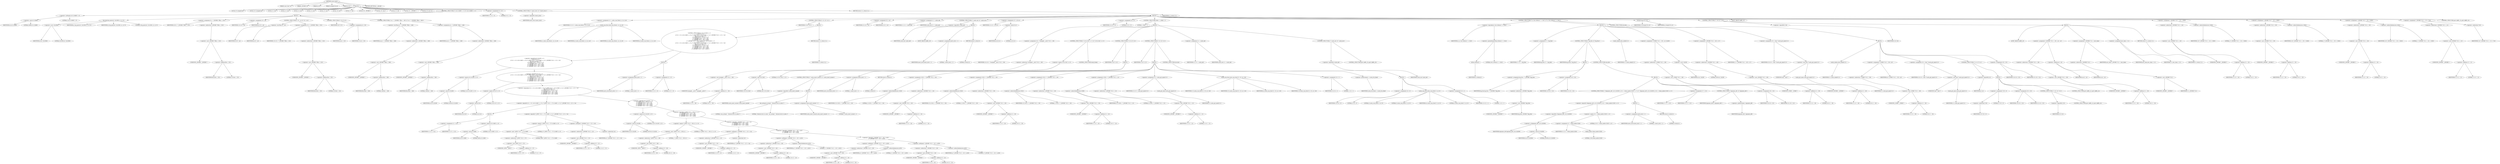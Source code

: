 digraph cache_insert {  
"1000115" [label = "(METHOD,cache_insert)" ]
"1000116" [label = "(PARAM,const char *a1)" ]
"1000117" [label = "(PARAM,_DWORD *a2)" ]
"1000118" [label = "(PARAM,int a3)" ]
"1000119" [label = "(PARAM,unsigned int a4)" ]
"1000120" [label = "(PARAM,int a5)" ]
"1000121" [label = "(BLOCK,,)" ]
"1000122" [label = "(LOCAL,v9: unsigned int)" ]
"1000123" [label = "(LOCAL,v10: unsigned int)" ]
"1000124" [label = "(LOCAL,v11: int)" ]
"1000125" [label = "(LOCAL,v12: int)" ]
"1000126" [label = "(LOCAL,v13: int)" ]
"1000127" [label = "(LOCAL,v14: int)" ]
"1000128" [label = "(LOCAL,v15: int)" ]
"1000129" [label = "(LOCAL,v16: int)" ]
"1000130" [label = "(LOCAL,v17: int)" ]
"1000131" [label = "(LOCAL,v18: _DWORD *)" ]
"1000132" [label = "(LOCAL,v19: char *)" ]
"1000133" [label = "(LOCAL,v21: int)" ]
"1000134" [label = "(LOCAL,v22: _DWORD *)" ]
"1000135" [label = "(LOCAL,v23: int [ 4 ])" ]
"1000136" [label = "(CONTROL_STRUCTURE,if ( (a5 & 0x980) != 0 ),if ( (a5 & 0x980) != 0 ))" ]
"1000137" [label = "(<operator>.notEquals,(a5 & 0x980) != 0)" ]
"1000138" [label = "(<operator>.and,a5 & 0x980)" ]
"1000139" [label = "(IDENTIFIER,a5,a5 & 0x980)" ]
"1000140" [label = "(LITERAL,0x980,a5 & 0x980)" ]
"1000141" [label = "(LITERAL,0,(a5 & 0x980) != 0)" ]
"1000142" [label = "(BLOCK,,)" ]
"1000143" [label = "(log_query,log_query(a5 | 0x10000, a1, a2, 0))" ]
"1000144" [label = "(<operator>.or,a5 | 0x10000)" ]
"1000145" [label = "(IDENTIFIER,a5,a5 | 0x10000)" ]
"1000146" [label = "(LITERAL,0x10000,a5 | 0x10000)" ]
"1000147" [label = "(IDENTIFIER,a1,log_query(a5 | 0x10000, a1, a2, 0))" ]
"1000148" [label = "(IDENTIFIER,a2,log_query(a5 | 0x10000, a1, a2, 0))" ]
"1000149" [label = "(LITERAL,0,log_query(a5 | 0x10000, a1, a2, 0))" ]
"1000150" [label = "(<operator>.assignment,v9 = *(_DWORD *)(fbss + 252))" ]
"1000151" [label = "(IDENTIFIER,v9,v9 = *(_DWORD *)(fbss + 252))" ]
"1000152" [label = "(<operator>.indirection,*(_DWORD *)(fbss + 252))" ]
"1000153" [label = "(<operator>.cast,(_DWORD *)(fbss + 252))" ]
"1000154" [label = "(UNKNOWN,_DWORD *,_DWORD *)" ]
"1000155" [label = "(<operator>.addition,fbss + 252)" ]
"1000156" [label = "(IDENTIFIER,fbss,fbss + 252)" ]
"1000157" [label = "(LITERAL,252,fbss + 252)" ]
"1000158" [label = "(<operator>.assignment,v10 = a4)" ]
"1000159" [label = "(IDENTIFIER,v10,v10 = a4)" ]
"1000160" [label = "(IDENTIFIER,a4,v10 = a4)" ]
"1000161" [label = "(CONTROL_STRUCTURE,if ( v9 < a4 ),if ( v9 < a4 ))" ]
"1000162" [label = "(<operator>.lessThan,v9 < a4)" ]
"1000163" [label = "(IDENTIFIER,v9,v9 < a4)" ]
"1000164" [label = "(IDENTIFIER,a4,v9 < a4)" ]
"1000165" [label = "(<operator>.assignment,v10 = *(_DWORD *)(fbss + 252))" ]
"1000166" [label = "(IDENTIFIER,v10,v10 = *(_DWORD *)(fbss + 252))" ]
"1000167" [label = "(<operator>.indirection,*(_DWORD *)(fbss + 252))" ]
"1000168" [label = "(<operator>.cast,(_DWORD *)(fbss + 252))" ]
"1000169" [label = "(UNKNOWN,_DWORD *,_DWORD *)" ]
"1000170" [label = "(<operator>.addition,fbss + 252)" ]
"1000171" [label = "(IDENTIFIER,fbss,fbss + 252)" ]
"1000172" [label = "(LITERAL,252,fbss + 252)" ]
"1000173" [label = "(CONTROL_STRUCTURE,if ( v9 ),if ( v9 ))" ]
"1000174" [label = "(IDENTIFIER,v9,if ( v9 ))" ]
"1000175" [label = "(<operator>.assignment,a4 = v10)" ]
"1000176" [label = "(IDENTIFIER,a4,a4 = v10)" ]
"1000177" [label = "(IDENTIFIER,v10,a4 = v10)" ]
"1000178" [label = "(CONTROL_STRUCTURE,if ( a4 < *(_DWORD *)(fbss + 248) ),if ( a4 < *(_DWORD *)(fbss + 248) ))" ]
"1000179" [label = "(<operator>.lessThan,a4 < *(_DWORD *)(fbss + 248))" ]
"1000180" [label = "(IDENTIFIER,a4,a4 < *(_DWORD *)(fbss + 248))" ]
"1000181" [label = "(<operator>.indirection,*(_DWORD *)(fbss + 248))" ]
"1000182" [label = "(<operator>.cast,(_DWORD *)(fbss + 248))" ]
"1000183" [label = "(UNKNOWN,_DWORD *,_DWORD *)" ]
"1000184" [label = "(<operator>.addition,fbss + 248)" ]
"1000185" [label = "(IDENTIFIER,fbss,fbss + 248)" ]
"1000186" [label = "(LITERAL,248,fbss + 248)" ]
"1000187" [label = "(<operator>.assignment,a4 = *(_DWORD *)(fbss + 248))" ]
"1000188" [label = "(IDENTIFIER,a4,a4 = *(_DWORD *)(fbss + 248))" ]
"1000189" [label = "(<operator>.indirection,*(_DWORD *)(fbss + 248))" ]
"1000190" [label = "(<operator>.cast,(_DWORD *)(fbss + 248))" ]
"1000191" [label = "(UNKNOWN,_DWORD *,_DWORD *)" ]
"1000192" [label = "(<operator>.addition,fbss + 248)" ]
"1000193" [label = "(IDENTIFIER,fbss,fbss + 248)" ]
"1000194" [label = "(LITERAL,248,fbss + 248)" ]
"1000195" [label = "(<operator>.assignment,v11 = 0)" ]
"1000196" [label = "(IDENTIFIER,v11,v11 = 0)" ]
"1000197" [label = "(LITERAL,0,v11 = 0)" ]
"1000198" [label = "(CONTROL_STRUCTURE,if ( !insert_error ),if ( !insert_error ))" ]
"1000199" [label = "(<operator>.logicalNot,!insert_error)" ]
"1000200" [label = "(IDENTIFIER,insert_error,!insert_error)" ]
"1000201" [label = "(BLOCK,,)" ]
"1000202" [label = "(<operator>.assignment,v12 = cache_scan_free(a1, a2, a3, a5))" ]
"1000203" [label = "(IDENTIFIER,v12,v12 = cache_scan_free(a1, a2, a3, a5))" ]
"1000204" [label = "(cache_scan_free,cache_scan_free(a1, a2, a3, a5))" ]
"1000205" [label = "(IDENTIFIER,a1,cache_scan_free(a1, a2, a3, a5))" ]
"1000206" [label = "(IDENTIFIER,a2,cache_scan_free(a1, a2, a3, a5))" ]
"1000207" [label = "(IDENTIFIER,a3,cache_scan_free(a1, a2, a3, a5))" ]
"1000208" [label = "(IDENTIFIER,a5,cache_scan_free(a1, a2, a3, a5))" ]
"1000209" [label = "(CONTROL_STRUCTURE,if ( v12 ),if ( v12 ))" ]
"1000210" [label = "(IDENTIFIER,v12,if ( v12 ))" ]
"1000211" [label = "(BLOCK,,)" ]
"1000212" [label = "(CONTROL_STRUCTURE,if ( (a5 & 0x180) == 0\n        || (a5 & 8) == 0\n        || ((v11 = v12, (a5 & 0x80) == 0) || (*(_BYTE *)(v12 + 37) & 0x80) == 0 || *(_DWORD *)(v12 + 12) != *a2)\n        && ((a5 & 0x100) == 0\n         || (*(_BYTE *)(v12 + 36) & 1) == 0\n         || *(_DWORD *)(v12 + 12) != *a2\n         || *(_DWORD *)(v12 + 16) != a2[1]\n         || *(_DWORD *)(v12 + 20) != a2[2]\n         || *(_DWORD *)(v12 + 24) != a2[3]) ),if ( (a5 & 0x180) == 0\n        || (a5 & 8) == 0\n        || ((v11 = v12, (a5 & 0x80) == 0) || (*(_BYTE *)(v12 + 37) & 0x80) == 0 || *(_DWORD *)(v12 + 12) != *a2)\n        && ((a5 & 0x100) == 0\n         || (*(_BYTE *)(v12 + 36) & 1) == 0\n         || *(_DWORD *)(v12 + 12) != *a2\n         || *(_DWORD *)(v12 + 16) != a2[1]\n         || *(_DWORD *)(v12 + 20) != a2[2]\n         || *(_DWORD *)(v12 + 24) != a2[3]) ))" ]
"1000213" [label = "(<operator>.logicalOr,(a5 & 0x180) == 0\n        || (a5 & 8) == 0\n        || ((v11 = v12, (a5 & 0x80) == 0) || (*(_BYTE *)(v12 + 37) & 0x80) == 0 || *(_DWORD *)(v12 + 12) != *a2)\n        && ((a5 & 0x100) == 0\n         || (*(_BYTE *)(v12 + 36) & 1) == 0\n         || *(_DWORD *)(v12 + 12) != *a2\n         || *(_DWORD *)(v12 + 16) != a2[1]\n         || *(_DWORD *)(v12 + 20) != a2[2]\n         || *(_DWORD *)(v12 + 24) != a2[3]))" ]
"1000214" [label = "(<operator>.equals,(a5 & 0x180) == 0)" ]
"1000215" [label = "(<operator>.and,a5 & 0x180)" ]
"1000216" [label = "(IDENTIFIER,a5,a5 & 0x180)" ]
"1000217" [label = "(LITERAL,0x180,a5 & 0x180)" ]
"1000218" [label = "(LITERAL,0,(a5 & 0x180) == 0)" ]
"1000219" [label = "(<operator>.logicalOr,(a5 & 8) == 0\n        || ((v11 = v12, (a5 & 0x80) == 0) || (*(_BYTE *)(v12 + 37) & 0x80) == 0 || *(_DWORD *)(v12 + 12) != *a2)\n        && ((a5 & 0x100) == 0\n         || (*(_BYTE *)(v12 + 36) & 1) == 0\n         || *(_DWORD *)(v12 + 12) != *a2\n         || *(_DWORD *)(v12 + 16) != a2[1]\n         || *(_DWORD *)(v12 + 20) != a2[2]\n         || *(_DWORD *)(v12 + 24) != a2[3]))" ]
"1000220" [label = "(<operator>.equals,(a5 & 8) == 0)" ]
"1000221" [label = "(<operator>.and,a5 & 8)" ]
"1000222" [label = "(IDENTIFIER,a5,a5 & 8)" ]
"1000223" [label = "(LITERAL,8,a5 & 8)" ]
"1000224" [label = "(LITERAL,0,(a5 & 8) == 0)" ]
"1000225" [label = "(<operator>.logicalAnd,((v11 = v12, (a5 & 0x80) == 0) || (*(_BYTE *)(v12 + 37) & 0x80) == 0 || *(_DWORD *)(v12 + 12) != *a2)\n        && ((a5 & 0x100) == 0\n         || (*(_BYTE *)(v12 + 36) & 1) == 0\n         || *(_DWORD *)(v12 + 12) != *a2\n         || *(_DWORD *)(v12 + 16) != a2[1]\n         || *(_DWORD *)(v12 + 20) != a2[2]\n         || *(_DWORD *)(v12 + 24) != a2[3]))" ]
"1000226" [label = "(<operator>.logicalOr,(v11 = v12, (a5 & 0x80) == 0) || (*(_BYTE *)(v12 + 37) & 0x80) == 0 || *(_DWORD *)(v12 + 12) != *a2)" ]
"1000227" [label = "(BLOCK,,)" ]
"1000228" [label = "(<operator>.assignment,v11 = v12)" ]
"1000229" [label = "(IDENTIFIER,v11,v11 = v12)" ]
"1000230" [label = "(IDENTIFIER,v12,v11 = v12)" ]
"1000231" [label = "(<operator>.equals,(a5 & 0x80) == 0)" ]
"1000232" [label = "(<operator>.and,a5 & 0x80)" ]
"1000233" [label = "(IDENTIFIER,a5,a5 & 0x80)" ]
"1000234" [label = "(LITERAL,0x80,a5 & 0x80)" ]
"1000235" [label = "(LITERAL,0,(a5 & 0x80) == 0)" ]
"1000236" [label = "(<operator>.logicalOr,(*(_BYTE *)(v12 + 37) & 0x80) == 0 || *(_DWORD *)(v12 + 12) != *a2)" ]
"1000237" [label = "(<operator>.equals,(*(_BYTE *)(v12 + 37) & 0x80) == 0)" ]
"1000238" [label = "(<operator>.and,*(_BYTE *)(v12 + 37) & 0x80)" ]
"1000239" [label = "(<operator>.indirection,*(_BYTE *)(v12 + 37))" ]
"1000240" [label = "(<operator>.cast,(_BYTE *)(v12 + 37))" ]
"1000241" [label = "(UNKNOWN,_BYTE *,_BYTE *)" ]
"1000242" [label = "(<operator>.addition,v12 + 37)" ]
"1000243" [label = "(IDENTIFIER,v12,v12 + 37)" ]
"1000244" [label = "(LITERAL,37,v12 + 37)" ]
"1000245" [label = "(LITERAL,0x80,*(_BYTE *)(v12 + 37) & 0x80)" ]
"1000246" [label = "(LITERAL,0,(*(_BYTE *)(v12 + 37) & 0x80) == 0)" ]
"1000247" [label = "(<operator>.notEquals,*(_DWORD *)(v12 + 12) != *a2)" ]
"1000248" [label = "(<operator>.indirection,*(_DWORD *)(v12 + 12))" ]
"1000249" [label = "(<operator>.cast,(_DWORD *)(v12 + 12))" ]
"1000250" [label = "(UNKNOWN,_DWORD *,_DWORD *)" ]
"1000251" [label = "(<operator>.addition,v12 + 12)" ]
"1000252" [label = "(IDENTIFIER,v12,v12 + 12)" ]
"1000253" [label = "(LITERAL,12,v12 + 12)" ]
"1000254" [label = "(<operator>.indirection,*a2)" ]
"1000255" [label = "(IDENTIFIER,a2,*(_DWORD *)(v12 + 12) != *a2)" ]
"1000256" [label = "(<operator>.logicalOr,(a5 & 0x100) == 0\n         || (*(_BYTE *)(v12 + 36) & 1) == 0\n         || *(_DWORD *)(v12 + 12) != *a2\n         || *(_DWORD *)(v12 + 16) != a2[1]\n         || *(_DWORD *)(v12 + 20) != a2[2]\n         || *(_DWORD *)(v12 + 24) != a2[3])" ]
"1000257" [label = "(<operator>.equals,(a5 & 0x100) == 0)" ]
"1000258" [label = "(<operator>.and,a5 & 0x100)" ]
"1000259" [label = "(IDENTIFIER,a5,a5 & 0x100)" ]
"1000260" [label = "(LITERAL,0x100,a5 & 0x100)" ]
"1000261" [label = "(LITERAL,0,(a5 & 0x100) == 0)" ]
"1000262" [label = "(<operator>.logicalOr,(*(_BYTE *)(v12 + 36) & 1) == 0\n         || *(_DWORD *)(v12 + 12) != *a2\n         || *(_DWORD *)(v12 + 16) != a2[1]\n         || *(_DWORD *)(v12 + 20) != a2[2]\n         || *(_DWORD *)(v12 + 24) != a2[3])" ]
"1000263" [label = "(<operator>.equals,(*(_BYTE *)(v12 + 36) & 1) == 0)" ]
"1000264" [label = "(<operator>.and,*(_BYTE *)(v12 + 36) & 1)" ]
"1000265" [label = "(<operator>.indirection,*(_BYTE *)(v12 + 36))" ]
"1000266" [label = "(<operator>.cast,(_BYTE *)(v12 + 36))" ]
"1000267" [label = "(UNKNOWN,_BYTE *,_BYTE *)" ]
"1000268" [label = "(<operator>.addition,v12 + 36)" ]
"1000269" [label = "(IDENTIFIER,v12,v12 + 36)" ]
"1000270" [label = "(LITERAL,36,v12 + 36)" ]
"1000271" [label = "(LITERAL,1,*(_BYTE *)(v12 + 36) & 1)" ]
"1000272" [label = "(LITERAL,0,(*(_BYTE *)(v12 + 36) & 1) == 0)" ]
"1000273" [label = "(<operator>.logicalOr,*(_DWORD *)(v12 + 12) != *a2\n         || *(_DWORD *)(v12 + 16) != a2[1]\n         || *(_DWORD *)(v12 + 20) != a2[2]\n         || *(_DWORD *)(v12 + 24) != a2[3])" ]
"1000274" [label = "(<operator>.notEquals,*(_DWORD *)(v12 + 12) != *a2)" ]
"1000275" [label = "(<operator>.indirection,*(_DWORD *)(v12 + 12))" ]
"1000276" [label = "(<operator>.cast,(_DWORD *)(v12 + 12))" ]
"1000277" [label = "(UNKNOWN,_DWORD *,_DWORD *)" ]
"1000278" [label = "(<operator>.addition,v12 + 12)" ]
"1000279" [label = "(IDENTIFIER,v12,v12 + 12)" ]
"1000280" [label = "(LITERAL,12,v12 + 12)" ]
"1000281" [label = "(<operator>.indirection,*a2)" ]
"1000282" [label = "(IDENTIFIER,a2,*(_DWORD *)(v12 + 12) != *a2)" ]
"1000283" [label = "(<operator>.logicalOr,*(_DWORD *)(v12 + 16) != a2[1]\n         || *(_DWORD *)(v12 + 20) != a2[2]\n         || *(_DWORD *)(v12 + 24) != a2[3])" ]
"1000284" [label = "(<operator>.notEquals,*(_DWORD *)(v12 + 16) != a2[1])" ]
"1000285" [label = "(<operator>.indirection,*(_DWORD *)(v12 + 16))" ]
"1000286" [label = "(<operator>.cast,(_DWORD *)(v12 + 16))" ]
"1000287" [label = "(UNKNOWN,_DWORD *,_DWORD *)" ]
"1000288" [label = "(<operator>.addition,v12 + 16)" ]
"1000289" [label = "(IDENTIFIER,v12,v12 + 16)" ]
"1000290" [label = "(LITERAL,16,v12 + 16)" ]
"1000291" [label = "(<operator>.indirectIndexAccess,a2[1])" ]
"1000292" [label = "(IDENTIFIER,a2,*(_DWORD *)(v12 + 16) != a2[1])" ]
"1000293" [label = "(LITERAL,1,*(_DWORD *)(v12 + 16) != a2[1])" ]
"1000294" [label = "(<operator>.logicalOr,*(_DWORD *)(v12 + 20) != a2[2]\n         || *(_DWORD *)(v12 + 24) != a2[3])" ]
"1000295" [label = "(<operator>.notEquals,*(_DWORD *)(v12 + 20) != a2[2])" ]
"1000296" [label = "(<operator>.indirection,*(_DWORD *)(v12 + 20))" ]
"1000297" [label = "(<operator>.cast,(_DWORD *)(v12 + 20))" ]
"1000298" [label = "(UNKNOWN,_DWORD *,_DWORD *)" ]
"1000299" [label = "(<operator>.addition,v12 + 20)" ]
"1000300" [label = "(IDENTIFIER,v12,v12 + 20)" ]
"1000301" [label = "(LITERAL,20,v12 + 20)" ]
"1000302" [label = "(<operator>.indirectIndexAccess,a2[2])" ]
"1000303" [label = "(IDENTIFIER,a2,*(_DWORD *)(v12 + 20) != a2[2])" ]
"1000304" [label = "(LITERAL,2,*(_DWORD *)(v12 + 20) != a2[2])" ]
"1000305" [label = "(<operator>.notEquals,*(_DWORD *)(v12 + 24) != a2[3])" ]
"1000306" [label = "(<operator>.indirection,*(_DWORD *)(v12 + 24))" ]
"1000307" [label = "(<operator>.cast,(_DWORD *)(v12 + 24))" ]
"1000308" [label = "(UNKNOWN,_DWORD *,_DWORD *)" ]
"1000309" [label = "(<operator>.addition,v12 + 24)" ]
"1000310" [label = "(IDENTIFIER,v12,v12 + 24)" ]
"1000311" [label = "(LITERAL,24,v12 + 24)" ]
"1000312" [label = "(<operator>.indirectIndexAccess,a2[3])" ]
"1000313" [label = "(IDENTIFIER,a2,*(_DWORD *)(v12 + 24) != a2[3])" ]
"1000314" [label = "(LITERAL,3,*(_DWORD *)(v12 + 24) != a2[3])" ]
"1000315" [label = "(BLOCK,,)" ]
"1000316" [label = "(<operator>.assignment,insert_error = 1)" ]
"1000317" [label = "(IDENTIFIER,insert_error,insert_error = 1)" ]
"1000318" [label = "(LITERAL,1,insert_error = 1)" ]
"1000319" [label = "(<operator>.assignment,v11 = 0)" ]
"1000320" [label = "(IDENTIFIER,v11,v11 = 0)" ]
"1000321" [label = "(LITERAL,0,v11 = 0)" ]
"1000322" [label = "(RETURN,return v11;,return v11;)" ]
"1000323" [label = "(IDENTIFIER,v11,return v11;)" ]
"1000324" [label = "(<operator>.assignment,v22 = a2)" ]
"1000325" [label = "(IDENTIFIER,v22,v22 = a2)" ]
"1000326" [label = "(IDENTIFIER,a2,v22 = a2)" ]
"1000327" [label = "(<operator>.assignment,v11 = cache_tail)" ]
"1000328" [label = "(IDENTIFIER,v11,v11 = cache_tail)" ]
"1000329" [label = "(IDENTIFIER,cache_tail,v11 = cache_tail)" ]
"1000330" [label = "(CONTROL_STRUCTURE,if ( !cache_tail ),if ( !cache_tail ))" ]
"1000331" [label = "(<operator>.logicalNot,!cache_tail)" ]
"1000332" [label = "(IDENTIFIER,cache_tail,!cache_tail)" ]
"1000333" [label = "(BLOCK,,)" ]
"1000334" [label = "(JUMP_TARGET,LABEL_30)" ]
"1000335" [label = "(<operator>.assignment,insert_error = 1)" ]
"1000336" [label = "(IDENTIFIER,insert_error,insert_error = 1)" ]
"1000337" [label = "(LITERAL,1,insert_error = 1)" ]
"1000338" [label = "(RETURN,return 0;,return 0;)" ]
"1000339" [label = "(LITERAL,0,return 0;)" ]
"1000340" [label = "(<operator>.assignment,v13 = a5 & 4)" ]
"1000341" [label = "(IDENTIFIER,v13,v13 = a5 & 4)" ]
"1000342" [label = "(<operator>.and,a5 & 4)" ]
"1000343" [label = "(IDENTIFIER,a5,a5 & 4)" ]
"1000344" [label = "(LITERAL,4,a5 & 4)" ]
"1000345" [label = "(<operator>.assignment,v14 = 0)" ]
"1000346" [label = "(IDENTIFIER,v14,v14 = 0)" ]
"1000347" [label = "(LITERAL,0,v14 = 0)" ]
"1000348" [label = "(CONTROL_STRUCTURE,while ( 1 ),while ( 1 ))" ]
"1000349" [label = "(LITERAL,1,while ( 1 ))" ]
"1000350" [label = "(BLOCK,,)" ]
"1000351" [label = "(<operator>.assignment,v16 = *(unsigned __int16 *)(v11 + 36))" ]
"1000352" [label = "(IDENTIFIER,v16,v16 = *(unsigned __int16 *)(v11 + 36))" ]
"1000353" [label = "(<operator>.indirection,*(unsigned __int16 *)(v11 + 36))" ]
"1000354" [label = "(<operator>.cast,(unsigned __int16 *)(v11 + 36))" ]
"1000355" [label = "(UNKNOWN,unsigned __int16 *,unsigned __int16 *)" ]
"1000356" [label = "(<operator>.addition,v11 + 36)" ]
"1000357" [label = "(IDENTIFIER,v11,v11 + 36)" ]
"1000358" [label = "(LITERAL,36,v11 + 36)" ]
"1000359" [label = "(CONTROL_STRUCTURE,if ( (v16 & 0xC) == 0 ),if ( (v16 & 0xC) == 0 ))" ]
"1000360" [label = "(<operator>.equals,(v16 & 0xC) == 0)" ]
"1000361" [label = "(<operator>.and,v16 & 0xC)" ]
"1000362" [label = "(IDENTIFIER,v16,v16 & 0xC)" ]
"1000363" [label = "(LITERAL,0xC,v16 & 0xC)" ]
"1000364" [label = "(LITERAL,0,(v16 & 0xC) == 0)" ]
"1000365" [label = "(CONTROL_STRUCTURE,break;,break;)" ]
"1000366" [label = "(CONTROL_STRUCTURE,if ( v14 ),if ( v14 ))" ]
"1000367" [label = "(IDENTIFIER,v14,if ( v14 ))" ]
"1000368" [label = "(BLOCK,,)" ]
"1000369" [label = "(CONTROL_STRUCTURE,if ( !cache_insert_warned ),if ( !cache_insert_warned ))" ]
"1000370" [label = "(<operator>.logicalNot,!cache_insert_warned)" ]
"1000371" [label = "(IDENTIFIER,cache_insert_warned,!cache_insert_warned)" ]
"1000372" [label = "(BLOCK,,)" ]
"1000373" [label = "(my_syslog,my_syslog(3, \"Internal error in cache.\"))" ]
"1000374" [label = "(LITERAL,3,my_syslog(3, \"Internal error in cache.\"))" ]
"1000375" [label = "(LITERAL,\"Internal error in cache.\",my_syslog(3, \"Internal error in cache.\"))" ]
"1000376" [label = "(<operator>.assignment,cache_insert_warned = 1)" ]
"1000377" [label = "(IDENTIFIER,cache_insert_warned,cache_insert_warned = 1)" ]
"1000378" [label = "(LITERAL,1,cache_insert_warned = 1)" ]
"1000379" [label = "(<operator>.assignment,insert_error = 1)" ]
"1000380" [label = "(IDENTIFIER,insert_error,insert_error = 1)" ]
"1000381" [label = "(LITERAL,1,insert_error = 1)" ]
"1000382" [label = "(RETURN,return 0;,return 0;)" ]
"1000383" [label = "(LITERAL,0,return 0;)" ]
"1000384" [label = "(CONTROL_STRUCTURE,if ( v13 ),if ( v13 ))" ]
"1000385" [label = "(IDENTIFIER,v13,if ( v13 ))" ]
"1000386" [label = "(BLOCK,,)" ]
"1000387" [label = "(<operator>.assignment,v23[3] = *(_DWORD *)(v11 + 24))" ]
"1000388" [label = "(<operator>.indirectIndexAccess,v23[3])" ]
"1000389" [label = "(IDENTIFIER,v23,v23[3] = *(_DWORD *)(v11 + 24))" ]
"1000390" [label = "(LITERAL,3,v23[3] = *(_DWORD *)(v11 + 24))" ]
"1000391" [label = "(<operator>.indirection,*(_DWORD *)(v11 + 24))" ]
"1000392" [label = "(<operator>.cast,(_DWORD *)(v11 + 24))" ]
"1000393" [label = "(UNKNOWN,_DWORD *,_DWORD *)" ]
"1000394" [label = "(<operator>.addition,v11 + 24)" ]
"1000395" [label = "(IDENTIFIER,v11,v11 + 24)" ]
"1000396" [label = "(LITERAL,24,v11 + 24)" ]
"1000397" [label = "(<operator>.assignment,v23[2] = *(_DWORD *)(v11 + 20))" ]
"1000398" [label = "(<operator>.indirectIndexAccess,v23[2])" ]
"1000399" [label = "(IDENTIFIER,v23,v23[2] = *(_DWORD *)(v11 + 20))" ]
"1000400" [label = "(LITERAL,2,v23[2] = *(_DWORD *)(v11 + 20))" ]
"1000401" [label = "(<operator>.indirection,*(_DWORD *)(v11 + 20))" ]
"1000402" [label = "(<operator>.cast,(_DWORD *)(v11 + 20))" ]
"1000403" [label = "(UNKNOWN,_DWORD *,_DWORD *)" ]
"1000404" [label = "(<operator>.addition,v11 + 20)" ]
"1000405" [label = "(IDENTIFIER,v11,v11 + 20)" ]
"1000406" [label = "(LITERAL,20,v11 + 20)" ]
"1000407" [label = "(<operator>.assignment,v23[1] = *(_DWORD *)(v11 + 16))" ]
"1000408" [label = "(<operator>.indirectIndexAccess,v23[1])" ]
"1000409" [label = "(IDENTIFIER,v23,v23[1] = *(_DWORD *)(v11 + 16))" ]
"1000410" [label = "(LITERAL,1,v23[1] = *(_DWORD *)(v11 + 16))" ]
"1000411" [label = "(<operator>.indirection,*(_DWORD *)(v11 + 16))" ]
"1000412" [label = "(<operator>.cast,(_DWORD *)(v11 + 16))" ]
"1000413" [label = "(UNKNOWN,_DWORD *,_DWORD *)" ]
"1000414" [label = "(<operator>.addition,v11 + 16)" ]
"1000415" [label = "(IDENTIFIER,v11,v11 + 16)" ]
"1000416" [label = "(LITERAL,16,v11 + 16)" ]
"1000417" [label = "(<operator>.assignment,v23[0] = *(_DWORD *)(v11 + 12))" ]
"1000418" [label = "(<operator>.indirectIndexAccess,v23[0])" ]
"1000419" [label = "(IDENTIFIER,v23,v23[0] = *(_DWORD *)(v11 + 12))" ]
"1000420" [label = "(LITERAL,0,v23[0] = *(_DWORD *)(v11 + 12))" ]
"1000421" [label = "(<operator>.indirection,*(_DWORD *)(v11 + 12))" ]
"1000422" [label = "(<operator>.cast,(_DWORD *)(v11 + 12))" ]
"1000423" [label = "(UNKNOWN,_DWORD *,_DWORD *)" ]
"1000424" [label = "(<operator>.addition,v11 + 12)" ]
"1000425" [label = "(IDENTIFIER,v11,v11 + 12)" ]
"1000426" [label = "(LITERAL,12,v11 + 12)" ]
"1000427" [label = "(<operator>.assignment,v15 = cache_get_name(v11))" ]
"1000428" [label = "(IDENTIFIER,v15,v15 = cache_get_name(v11))" ]
"1000429" [label = "(cache_get_name,cache_get_name(v11))" ]
"1000430" [label = "(IDENTIFIER,v11,cache_get_name(v11))" ]
"1000431" [label = "(cache_scan_free,cache_scan_free(v15, v23, a3, v16))" ]
"1000432" [label = "(IDENTIFIER,v15,cache_scan_free(v15, v23, a3, v16))" ]
"1000433" [label = "(IDENTIFIER,v23,cache_scan_free(v15, v23, a3, v16))" ]
"1000434" [label = "(IDENTIFIER,a3,cache_scan_free(v15, v23, a3, v16))" ]
"1000435" [label = "(IDENTIFIER,v16,cache_scan_free(v15, v23, a3, v16))" ]
"1000436" [label = "(<operator>.assignment,v14 = 1)" ]
"1000437" [label = "(IDENTIFIER,v14,v14 = 1)" ]
"1000438" [label = "(LITERAL,1,v14 = 1)" ]
"1000439" [label = "(<operator>.preIncrement,++cache_live_freed)" ]
"1000440" [label = "(IDENTIFIER,cache_live_freed,++cache_live_freed)" ]
"1000441" [label = "(CONTROL_STRUCTURE,else,else)" ]
"1000442" [label = "(BLOCK,,)" ]
"1000443" [label = "(<operator>.assignment,v14 = 0)" ]
"1000444" [label = "(IDENTIFIER,v14,v14 = 0)" ]
"1000445" [label = "(LITERAL,0,v14 = 0)" ]
"1000446" [label = "(cache_scan_free,cache_scan_free(0, 0, a3, 0))" ]
"1000447" [label = "(LITERAL,0,cache_scan_free(0, 0, a3, 0))" ]
"1000448" [label = "(LITERAL,0,cache_scan_free(0, 0, a3, 0))" ]
"1000449" [label = "(IDENTIFIER,a3,cache_scan_free(0, 0, a3, 0))" ]
"1000450" [label = "(LITERAL,0,cache_scan_free(0, 0, a3, 0))" ]
"1000451" [label = "(<operator>.assignment,v13 = 1)" ]
"1000452" [label = "(IDENTIFIER,v13,v13 = 1)" ]
"1000453" [label = "(LITERAL,1,v13 = 1)" ]
"1000454" [label = "(<operator>.assignment,v11 = cache_tail)" ]
"1000455" [label = "(IDENTIFIER,v11,v11 = cache_tail)" ]
"1000456" [label = "(IDENTIFIER,cache_tail,v11 = cache_tail)" ]
"1000457" [label = "(CONTROL_STRUCTURE,if ( !cache_tail ),if ( !cache_tail ))" ]
"1000458" [label = "(<operator>.logicalNot,!cache_tail)" ]
"1000459" [label = "(IDENTIFIER,cache_tail,!cache_tail)" ]
"1000460" [label = "(CONTROL_STRUCTURE,goto LABEL_30;,goto LABEL_30;)" ]
"1000461" [label = "(CONTROL_STRUCTURE,if ( a1 && strlen(a1) >= 0x32 ),if ( a1 && strlen(a1) >= 0x32 ))" ]
"1000462" [label = "(<operator>.logicalAnd,a1 && strlen(a1) >= 0x32)" ]
"1000463" [label = "(IDENTIFIER,a1,a1 && strlen(a1) >= 0x32)" ]
"1000464" [label = "(<operator>.greaterEqualsThan,strlen(a1) >= 0x32)" ]
"1000465" [label = "(strlen,strlen(a1))" ]
"1000466" [label = "(IDENTIFIER,a1,strlen(a1))" ]
"1000467" [label = "(LITERAL,0x32,strlen(a1) >= 0x32)" ]
"1000468" [label = "(BLOCK,,)" ]
"1000469" [label = "(<operator>.assignment,v17 = big_free)" ]
"1000470" [label = "(IDENTIFIER,v17,v17 = big_free)" ]
"1000471" [label = "(IDENTIFIER,big_free,v17 = big_free)" ]
"1000472" [label = "(CONTROL_STRUCTURE,if ( big_free ),if ( big_free ))" ]
"1000473" [label = "(IDENTIFIER,big_free,if ( big_free ))" ]
"1000474" [label = "(BLOCK,,)" ]
"1000475" [label = "(<operator>.assignment,big_free = *(_DWORD *)big_free)" ]
"1000476" [label = "(IDENTIFIER,big_free,big_free = *(_DWORD *)big_free)" ]
"1000477" [label = "(<operator>.indirection,*(_DWORD *)big_free)" ]
"1000478" [label = "(<operator>.cast,(_DWORD *)big_free)" ]
"1000479" [label = "(UNKNOWN,_DWORD *,_DWORD *)" ]
"1000480" [label = "(IDENTIFIER,big_free,(_DWORD *)big_free)" ]
"1000481" [label = "(<operator>.assignment,v18 = v22)" ]
"1000482" [label = "(IDENTIFIER,v18,v18 = v22)" ]
"1000483" [label = "(IDENTIFIER,v22,v18 = v22)" ]
"1000484" [label = "(CONTROL_STRUCTURE,else,else)" ]
"1000485" [label = "(BLOCK,,)" ]
"1000486" [label = "(CONTROL_STRUCTURE,if ( !(bignames_left | a5 & 0x5000) || (v21 = whine_malloc(1028)) == 0 ),if ( !(bignames_left | a5 & 0x5000) || (v21 = whine_malloc(1028)) == 0 ))" ]
"1000487" [label = "(<operator>.logicalOr,!(bignames_left | a5 & 0x5000) || (v21 = whine_malloc(1028)) == 0)" ]
"1000488" [label = "(<operator>.logicalNot,!(bignames_left | a5 & 0x5000))" ]
"1000489" [label = "(<operator>.or,bignames_left | a5 & 0x5000)" ]
"1000490" [label = "(IDENTIFIER,bignames_left,bignames_left | a5 & 0x5000)" ]
"1000491" [label = "(<operator>.and,a5 & 0x5000)" ]
"1000492" [label = "(IDENTIFIER,a5,a5 & 0x5000)" ]
"1000493" [label = "(LITERAL,0x5000,a5 & 0x5000)" ]
"1000494" [label = "(<operator>.equals,(v21 = whine_malloc(1028)) == 0)" ]
"1000495" [label = "(<operator>.assignment,v21 = whine_malloc(1028))" ]
"1000496" [label = "(IDENTIFIER,v21,v21 = whine_malloc(1028))" ]
"1000497" [label = "(whine_malloc,whine_malloc(1028))" ]
"1000498" [label = "(LITERAL,1028,whine_malloc(1028))" ]
"1000499" [label = "(LITERAL,0,(v21 = whine_malloc(1028)) == 0)" ]
"1000500" [label = "(BLOCK,,)" ]
"1000501" [label = "(<operator>.assignment,insert_error = 1)" ]
"1000502" [label = "(IDENTIFIER,insert_error,insert_error = 1)" ]
"1000503" [label = "(LITERAL,1,insert_error = 1)" ]
"1000504" [label = "(RETURN,return 0;,return 0;)" ]
"1000505" [label = "(LITERAL,0,return 0;)" ]
"1000506" [label = "(<operator>.assignment,v17 = v21)" ]
"1000507" [label = "(IDENTIFIER,v17,v17 = v21)" ]
"1000508" [label = "(IDENTIFIER,v21,v17 = v21)" ]
"1000509" [label = "(CONTROL_STRUCTURE,if ( bignames_left ),if ( bignames_left ))" ]
"1000510" [label = "(IDENTIFIER,bignames_left,if ( bignames_left ))" ]
"1000511" [label = "(<operator>.preDecrement,--bignames_left)" ]
"1000512" [label = "(IDENTIFIER,bignames_left,--bignames_left)" ]
"1000513" [label = "(<operator>.assignment,v18 = v22)" ]
"1000514" [label = "(IDENTIFIER,v18,v18 = v22)" ]
"1000515" [label = "(IDENTIFIER,v22,v18 = v22)" ]
"1000516" [label = "(cache_unlink,cache_unlink(v11))" ]
"1000517" [label = "(IDENTIFIER,v11,cache_unlink(v11))" ]
"1000518" [label = "(<operator>.assignment,*(_WORD *)(v11 + 36) = a5 | 0x200)" ]
"1000519" [label = "(<operator>.indirection,*(_WORD *)(v11 + 36))" ]
"1000520" [label = "(<operator>.cast,(_WORD *)(v11 + 36))" ]
"1000521" [label = "(UNKNOWN,_WORD *,_WORD *)" ]
"1000522" [label = "(<operator>.addition,v11 + 36)" ]
"1000523" [label = "(IDENTIFIER,v11,v11 + 36)" ]
"1000524" [label = "(LITERAL,36,v11 + 36)" ]
"1000525" [label = "(<operator>.or,a5 | 0x200)" ]
"1000526" [label = "(IDENTIFIER,a5,a5 | 0x200)" ]
"1000527" [label = "(LITERAL,0x200,a5 | 0x200)" ]
"1000528" [label = "(<operator>.assignment,*(_DWORD *)(v11 + 40) = v17)" ]
"1000529" [label = "(<operator>.indirection,*(_DWORD *)(v11 + 40))" ]
"1000530" [label = "(<operator>.cast,(_DWORD *)(v11 + 40))" ]
"1000531" [label = "(UNKNOWN,_DWORD *,_DWORD *)" ]
"1000532" [label = "(<operator>.addition,v11 + 40)" ]
"1000533" [label = "(IDENTIFIER,v11,v11 + 40)" ]
"1000534" [label = "(LITERAL,40,v11 + 40)" ]
"1000535" [label = "(IDENTIFIER,v17,*(_DWORD *)(v11 + 40) = v17)" ]
"1000536" [label = "(<operator>.assignment,v19 = (char *)cache_get_name(v11))" ]
"1000537" [label = "(IDENTIFIER,v19,v19 = (char *)cache_get_name(v11))" ]
"1000538" [label = "(<operator>.cast,(char *)cache_get_name(v11))" ]
"1000539" [label = "(UNKNOWN,char *,char *)" ]
"1000540" [label = "(cache_get_name,cache_get_name(v11))" ]
"1000541" [label = "(IDENTIFIER,v11,cache_get_name(v11))" ]
"1000542" [label = "(CONTROL_STRUCTURE,else,else)" ]
"1000543" [label = "(BLOCK,,)" ]
"1000544" [label = "(cache_unlink,cache_unlink(v11))" ]
"1000545" [label = "(IDENTIFIER,v11,cache_unlink(v11))" ]
"1000546" [label = "(<operator>.assignment,*(_WORD *)(v11 + 36) = a5)" ]
"1000547" [label = "(<operator>.indirection,*(_WORD *)(v11 + 36))" ]
"1000548" [label = "(<operator>.cast,(_WORD *)(v11 + 36))" ]
"1000549" [label = "(UNKNOWN,_WORD *,_WORD *)" ]
"1000550" [label = "(<operator>.addition,v11 + 36)" ]
"1000551" [label = "(IDENTIFIER,v11,v11 + 36)" ]
"1000552" [label = "(LITERAL,36,v11 + 36)" ]
"1000553" [label = "(IDENTIFIER,a5,*(_WORD *)(v11 + 36) = a5)" ]
"1000554" [label = "(<operator>.assignment,v19 = (char *)cache_get_name(v11))" ]
"1000555" [label = "(IDENTIFIER,v19,v19 = (char *)cache_get_name(v11))" ]
"1000556" [label = "(<operator>.cast,(char *)cache_get_name(v11))" ]
"1000557" [label = "(UNKNOWN,char *,char *)" ]
"1000558" [label = "(cache_get_name,cache_get_name(v11))" ]
"1000559" [label = "(IDENTIFIER,v11,cache_get_name(v11))" ]
"1000560" [label = "(CONTROL_STRUCTURE,if ( !a1 ),if ( !a1 ))" ]
"1000561" [label = "(<operator>.logicalNot,!a1)" ]
"1000562" [label = "(IDENTIFIER,a1,!a1)" ]
"1000563" [label = "(BLOCK,,)" ]
"1000564" [label = "(<operator>.assignment,*v19 = 0)" ]
"1000565" [label = "(<operator>.indirection,*v19)" ]
"1000566" [label = "(IDENTIFIER,v19,*v19 = 0)" ]
"1000567" [label = "(LITERAL,0,*v19 = 0)" ]
"1000568" [label = "(<operator>.assignment,v18 = v22)" ]
"1000569" [label = "(IDENTIFIER,v18,v18 = v22)" ]
"1000570" [label = "(IDENTIFIER,v22,v18 = v22)" ]
"1000571" [label = "(CONTROL_STRUCTURE,if ( !v22 ),if ( !v22 ))" ]
"1000572" [label = "(<operator>.logicalNot,!v22)" ]
"1000573" [label = "(IDENTIFIER,v22,!v22)" ]
"1000574" [label = "(CONTROL_STRUCTURE,goto LABEL_43;,goto LABEL_43;)" ]
"1000575" [label = "(CONTROL_STRUCTURE,goto LABEL_42;,goto LABEL_42;)" ]
"1000576" [label = "(<operator>.assignment,v18 = v22)" ]
"1000577" [label = "(IDENTIFIER,v18,v18 = v22)" ]
"1000578" [label = "(IDENTIFIER,v22,v18 = v22)" ]
"1000579" [label = "(strcpy,strcpy(v19, a1))" ]
"1000580" [label = "(IDENTIFIER,v19,strcpy(v19, a1))" ]
"1000581" [label = "(IDENTIFIER,a1,strcpy(v19, a1))" ]
"1000582" [label = "(CONTROL_STRUCTURE,if ( !v18 ),if ( !v18 ))" ]
"1000583" [label = "(<operator>.logicalNot,!v18)" ]
"1000584" [label = "(IDENTIFIER,v18,!v18)" ]
"1000585" [label = "(BLOCK,,)" ]
"1000586" [label = "(JUMP_TARGET,LABEL_43)" ]
"1000587" [label = "(<operator>.assignment,*(_DWORD *)(v11 + 28) = a4 + a3)" ]
"1000588" [label = "(<operator>.indirection,*(_DWORD *)(v11 + 28))" ]
"1000589" [label = "(<operator>.cast,(_DWORD *)(v11 + 28))" ]
"1000590" [label = "(UNKNOWN,_DWORD *,_DWORD *)" ]
"1000591" [label = "(<operator>.addition,v11 + 28)" ]
"1000592" [label = "(IDENTIFIER,v11,v11 + 28)" ]
"1000593" [label = "(LITERAL,28,v11 + 28)" ]
"1000594" [label = "(<operator>.addition,a4 + a3)" ]
"1000595" [label = "(IDENTIFIER,a4,a4 + a3)" ]
"1000596" [label = "(IDENTIFIER,a3,a4 + a3)" ]
"1000597" [label = "(<operator>.assignment,*(_DWORD *)v11 = new_chain)" ]
"1000598" [label = "(<operator>.indirection,*(_DWORD *)v11)" ]
"1000599" [label = "(<operator>.cast,(_DWORD *)v11)" ]
"1000600" [label = "(UNKNOWN,_DWORD *,_DWORD *)" ]
"1000601" [label = "(IDENTIFIER,v11,(_DWORD *)v11)" ]
"1000602" [label = "(IDENTIFIER,new_chain,*(_DWORD *)v11 = new_chain)" ]
"1000603" [label = "(<operator>.assignment,new_chain = v11)" ]
"1000604" [label = "(IDENTIFIER,new_chain,new_chain = v11)" ]
"1000605" [label = "(IDENTIFIER,v11,new_chain = v11)" ]
"1000606" [label = "(RETURN,return v11;,return v11;)" ]
"1000607" [label = "(IDENTIFIER,v11,return v11;)" ]
"1000608" [label = "(JUMP_TARGET,LABEL_42)" ]
"1000609" [label = "(<operator>.assignment,*(_DWORD *)(v11 + 24) = v18[3])" ]
"1000610" [label = "(<operator>.indirection,*(_DWORD *)(v11 + 24))" ]
"1000611" [label = "(<operator>.cast,(_DWORD *)(v11 + 24))" ]
"1000612" [label = "(UNKNOWN,_DWORD *,_DWORD *)" ]
"1000613" [label = "(<operator>.addition,v11 + 24)" ]
"1000614" [label = "(IDENTIFIER,v11,v11 + 24)" ]
"1000615" [label = "(LITERAL,24,v11 + 24)" ]
"1000616" [label = "(<operator>.indirectIndexAccess,v18[3])" ]
"1000617" [label = "(IDENTIFIER,v18,*(_DWORD *)(v11 + 24) = v18[3])" ]
"1000618" [label = "(LITERAL,3,*(_DWORD *)(v11 + 24) = v18[3])" ]
"1000619" [label = "(<operator>.assignment,*(_DWORD *)(v11 + 20) = v18[2])" ]
"1000620" [label = "(<operator>.indirection,*(_DWORD *)(v11 + 20))" ]
"1000621" [label = "(<operator>.cast,(_DWORD *)(v11 + 20))" ]
"1000622" [label = "(UNKNOWN,_DWORD *,_DWORD *)" ]
"1000623" [label = "(<operator>.addition,v11 + 20)" ]
"1000624" [label = "(IDENTIFIER,v11,v11 + 20)" ]
"1000625" [label = "(LITERAL,20,v11 + 20)" ]
"1000626" [label = "(<operator>.indirectIndexAccess,v18[2])" ]
"1000627" [label = "(IDENTIFIER,v18,*(_DWORD *)(v11 + 20) = v18[2])" ]
"1000628" [label = "(LITERAL,2,*(_DWORD *)(v11 + 20) = v18[2])" ]
"1000629" [label = "(<operator>.assignment,*(_DWORD *)(v11 + 16) = v18[1])" ]
"1000630" [label = "(<operator>.indirection,*(_DWORD *)(v11 + 16))" ]
"1000631" [label = "(<operator>.cast,(_DWORD *)(v11 + 16))" ]
"1000632" [label = "(UNKNOWN,_DWORD *,_DWORD *)" ]
"1000633" [label = "(<operator>.addition,v11 + 16)" ]
"1000634" [label = "(IDENTIFIER,v11,v11 + 16)" ]
"1000635" [label = "(LITERAL,16,v11 + 16)" ]
"1000636" [label = "(<operator>.indirectIndexAccess,v18[1])" ]
"1000637" [label = "(IDENTIFIER,v18,*(_DWORD *)(v11 + 16) = v18[1])" ]
"1000638" [label = "(LITERAL,1,*(_DWORD *)(v11 + 16) = v18[1])" ]
"1000639" [label = "(<operator>.assignment,*(_DWORD *)(v11 + 12) = *v18)" ]
"1000640" [label = "(<operator>.indirection,*(_DWORD *)(v11 + 12))" ]
"1000641" [label = "(<operator>.cast,(_DWORD *)(v11 + 12))" ]
"1000642" [label = "(UNKNOWN,_DWORD *,_DWORD *)" ]
"1000643" [label = "(<operator>.addition,v11 + 12)" ]
"1000644" [label = "(IDENTIFIER,v11,v11 + 12)" ]
"1000645" [label = "(LITERAL,12,v11 + 12)" ]
"1000646" [label = "(<operator>.indirection,*v18)" ]
"1000647" [label = "(IDENTIFIER,v18,*(_DWORD *)(v11 + 12) = *v18)" ]
"1000648" [label = "(CONTROL_STRUCTURE,goto LABEL_43;,goto LABEL_43;)" ]
"1000649" [label = "(RETURN,return v11;,return v11;)" ]
"1000650" [label = "(IDENTIFIER,v11,return v11;)" ]
"1000651" [label = "(METHOD_RETURN,int __fastcall)" ]
  "1000115" -> "1000116" 
  "1000115" -> "1000117" 
  "1000115" -> "1000118" 
  "1000115" -> "1000119" 
  "1000115" -> "1000120" 
  "1000115" -> "1000121" 
  "1000115" -> "1000651" 
  "1000121" -> "1000122" 
  "1000121" -> "1000123" 
  "1000121" -> "1000124" 
  "1000121" -> "1000125" 
  "1000121" -> "1000126" 
  "1000121" -> "1000127" 
  "1000121" -> "1000128" 
  "1000121" -> "1000129" 
  "1000121" -> "1000130" 
  "1000121" -> "1000131" 
  "1000121" -> "1000132" 
  "1000121" -> "1000133" 
  "1000121" -> "1000134" 
  "1000121" -> "1000135" 
  "1000121" -> "1000136" 
  "1000121" -> "1000195" 
  "1000121" -> "1000198" 
  "1000121" -> "1000649" 
  "1000136" -> "1000137" 
  "1000136" -> "1000142" 
  "1000137" -> "1000138" 
  "1000137" -> "1000141" 
  "1000138" -> "1000139" 
  "1000138" -> "1000140" 
  "1000142" -> "1000143" 
  "1000142" -> "1000150" 
  "1000142" -> "1000158" 
  "1000142" -> "1000161" 
  "1000142" -> "1000173" 
  "1000142" -> "1000178" 
  "1000143" -> "1000144" 
  "1000143" -> "1000147" 
  "1000143" -> "1000148" 
  "1000143" -> "1000149" 
  "1000144" -> "1000145" 
  "1000144" -> "1000146" 
  "1000150" -> "1000151" 
  "1000150" -> "1000152" 
  "1000152" -> "1000153" 
  "1000153" -> "1000154" 
  "1000153" -> "1000155" 
  "1000155" -> "1000156" 
  "1000155" -> "1000157" 
  "1000158" -> "1000159" 
  "1000158" -> "1000160" 
  "1000161" -> "1000162" 
  "1000161" -> "1000165" 
  "1000162" -> "1000163" 
  "1000162" -> "1000164" 
  "1000165" -> "1000166" 
  "1000165" -> "1000167" 
  "1000167" -> "1000168" 
  "1000168" -> "1000169" 
  "1000168" -> "1000170" 
  "1000170" -> "1000171" 
  "1000170" -> "1000172" 
  "1000173" -> "1000174" 
  "1000173" -> "1000175" 
  "1000175" -> "1000176" 
  "1000175" -> "1000177" 
  "1000178" -> "1000179" 
  "1000178" -> "1000187" 
  "1000179" -> "1000180" 
  "1000179" -> "1000181" 
  "1000181" -> "1000182" 
  "1000182" -> "1000183" 
  "1000182" -> "1000184" 
  "1000184" -> "1000185" 
  "1000184" -> "1000186" 
  "1000187" -> "1000188" 
  "1000187" -> "1000189" 
  "1000189" -> "1000190" 
  "1000190" -> "1000191" 
  "1000190" -> "1000192" 
  "1000192" -> "1000193" 
  "1000192" -> "1000194" 
  "1000195" -> "1000196" 
  "1000195" -> "1000197" 
  "1000198" -> "1000199" 
  "1000198" -> "1000201" 
  "1000199" -> "1000200" 
  "1000201" -> "1000202" 
  "1000201" -> "1000209" 
  "1000201" -> "1000324" 
  "1000201" -> "1000327" 
  "1000201" -> "1000330" 
  "1000201" -> "1000340" 
  "1000201" -> "1000345" 
  "1000201" -> "1000348" 
  "1000201" -> "1000461" 
  "1000201" -> "1000579" 
  "1000201" -> "1000582" 
  "1000201" -> "1000608" 
  "1000201" -> "1000609" 
  "1000201" -> "1000619" 
  "1000201" -> "1000629" 
  "1000201" -> "1000639" 
  "1000201" -> "1000648" 
  "1000202" -> "1000203" 
  "1000202" -> "1000204" 
  "1000204" -> "1000205" 
  "1000204" -> "1000206" 
  "1000204" -> "1000207" 
  "1000204" -> "1000208" 
  "1000209" -> "1000210" 
  "1000209" -> "1000211" 
  "1000211" -> "1000212" 
  "1000211" -> "1000322" 
  "1000212" -> "1000213" 
  "1000212" -> "1000315" 
  "1000213" -> "1000214" 
  "1000213" -> "1000219" 
  "1000214" -> "1000215" 
  "1000214" -> "1000218" 
  "1000215" -> "1000216" 
  "1000215" -> "1000217" 
  "1000219" -> "1000220" 
  "1000219" -> "1000225" 
  "1000220" -> "1000221" 
  "1000220" -> "1000224" 
  "1000221" -> "1000222" 
  "1000221" -> "1000223" 
  "1000225" -> "1000226" 
  "1000225" -> "1000256" 
  "1000226" -> "1000227" 
  "1000226" -> "1000236" 
  "1000227" -> "1000228" 
  "1000227" -> "1000231" 
  "1000228" -> "1000229" 
  "1000228" -> "1000230" 
  "1000231" -> "1000232" 
  "1000231" -> "1000235" 
  "1000232" -> "1000233" 
  "1000232" -> "1000234" 
  "1000236" -> "1000237" 
  "1000236" -> "1000247" 
  "1000237" -> "1000238" 
  "1000237" -> "1000246" 
  "1000238" -> "1000239" 
  "1000238" -> "1000245" 
  "1000239" -> "1000240" 
  "1000240" -> "1000241" 
  "1000240" -> "1000242" 
  "1000242" -> "1000243" 
  "1000242" -> "1000244" 
  "1000247" -> "1000248" 
  "1000247" -> "1000254" 
  "1000248" -> "1000249" 
  "1000249" -> "1000250" 
  "1000249" -> "1000251" 
  "1000251" -> "1000252" 
  "1000251" -> "1000253" 
  "1000254" -> "1000255" 
  "1000256" -> "1000257" 
  "1000256" -> "1000262" 
  "1000257" -> "1000258" 
  "1000257" -> "1000261" 
  "1000258" -> "1000259" 
  "1000258" -> "1000260" 
  "1000262" -> "1000263" 
  "1000262" -> "1000273" 
  "1000263" -> "1000264" 
  "1000263" -> "1000272" 
  "1000264" -> "1000265" 
  "1000264" -> "1000271" 
  "1000265" -> "1000266" 
  "1000266" -> "1000267" 
  "1000266" -> "1000268" 
  "1000268" -> "1000269" 
  "1000268" -> "1000270" 
  "1000273" -> "1000274" 
  "1000273" -> "1000283" 
  "1000274" -> "1000275" 
  "1000274" -> "1000281" 
  "1000275" -> "1000276" 
  "1000276" -> "1000277" 
  "1000276" -> "1000278" 
  "1000278" -> "1000279" 
  "1000278" -> "1000280" 
  "1000281" -> "1000282" 
  "1000283" -> "1000284" 
  "1000283" -> "1000294" 
  "1000284" -> "1000285" 
  "1000284" -> "1000291" 
  "1000285" -> "1000286" 
  "1000286" -> "1000287" 
  "1000286" -> "1000288" 
  "1000288" -> "1000289" 
  "1000288" -> "1000290" 
  "1000291" -> "1000292" 
  "1000291" -> "1000293" 
  "1000294" -> "1000295" 
  "1000294" -> "1000305" 
  "1000295" -> "1000296" 
  "1000295" -> "1000302" 
  "1000296" -> "1000297" 
  "1000297" -> "1000298" 
  "1000297" -> "1000299" 
  "1000299" -> "1000300" 
  "1000299" -> "1000301" 
  "1000302" -> "1000303" 
  "1000302" -> "1000304" 
  "1000305" -> "1000306" 
  "1000305" -> "1000312" 
  "1000306" -> "1000307" 
  "1000307" -> "1000308" 
  "1000307" -> "1000309" 
  "1000309" -> "1000310" 
  "1000309" -> "1000311" 
  "1000312" -> "1000313" 
  "1000312" -> "1000314" 
  "1000315" -> "1000316" 
  "1000315" -> "1000319" 
  "1000316" -> "1000317" 
  "1000316" -> "1000318" 
  "1000319" -> "1000320" 
  "1000319" -> "1000321" 
  "1000322" -> "1000323" 
  "1000324" -> "1000325" 
  "1000324" -> "1000326" 
  "1000327" -> "1000328" 
  "1000327" -> "1000329" 
  "1000330" -> "1000331" 
  "1000330" -> "1000333" 
  "1000331" -> "1000332" 
  "1000333" -> "1000334" 
  "1000333" -> "1000335" 
  "1000333" -> "1000338" 
  "1000335" -> "1000336" 
  "1000335" -> "1000337" 
  "1000338" -> "1000339" 
  "1000340" -> "1000341" 
  "1000340" -> "1000342" 
  "1000342" -> "1000343" 
  "1000342" -> "1000344" 
  "1000345" -> "1000346" 
  "1000345" -> "1000347" 
  "1000348" -> "1000349" 
  "1000348" -> "1000350" 
  "1000350" -> "1000351" 
  "1000350" -> "1000359" 
  "1000350" -> "1000366" 
  "1000350" -> "1000384" 
  "1000350" -> "1000454" 
  "1000350" -> "1000457" 
  "1000351" -> "1000352" 
  "1000351" -> "1000353" 
  "1000353" -> "1000354" 
  "1000354" -> "1000355" 
  "1000354" -> "1000356" 
  "1000356" -> "1000357" 
  "1000356" -> "1000358" 
  "1000359" -> "1000360" 
  "1000359" -> "1000365" 
  "1000360" -> "1000361" 
  "1000360" -> "1000364" 
  "1000361" -> "1000362" 
  "1000361" -> "1000363" 
  "1000366" -> "1000367" 
  "1000366" -> "1000368" 
  "1000368" -> "1000369" 
  "1000368" -> "1000379" 
  "1000368" -> "1000382" 
  "1000369" -> "1000370" 
  "1000369" -> "1000372" 
  "1000370" -> "1000371" 
  "1000372" -> "1000373" 
  "1000372" -> "1000376" 
  "1000373" -> "1000374" 
  "1000373" -> "1000375" 
  "1000376" -> "1000377" 
  "1000376" -> "1000378" 
  "1000379" -> "1000380" 
  "1000379" -> "1000381" 
  "1000382" -> "1000383" 
  "1000384" -> "1000385" 
  "1000384" -> "1000386" 
  "1000384" -> "1000441" 
  "1000386" -> "1000387" 
  "1000386" -> "1000397" 
  "1000386" -> "1000407" 
  "1000386" -> "1000417" 
  "1000386" -> "1000427" 
  "1000386" -> "1000431" 
  "1000386" -> "1000436" 
  "1000386" -> "1000439" 
  "1000387" -> "1000388" 
  "1000387" -> "1000391" 
  "1000388" -> "1000389" 
  "1000388" -> "1000390" 
  "1000391" -> "1000392" 
  "1000392" -> "1000393" 
  "1000392" -> "1000394" 
  "1000394" -> "1000395" 
  "1000394" -> "1000396" 
  "1000397" -> "1000398" 
  "1000397" -> "1000401" 
  "1000398" -> "1000399" 
  "1000398" -> "1000400" 
  "1000401" -> "1000402" 
  "1000402" -> "1000403" 
  "1000402" -> "1000404" 
  "1000404" -> "1000405" 
  "1000404" -> "1000406" 
  "1000407" -> "1000408" 
  "1000407" -> "1000411" 
  "1000408" -> "1000409" 
  "1000408" -> "1000410" 
  "1000411" -> "1000412" 
  "1000412" -> "1000413" 
  "1000412" -> "1000414" 
  "1000414" -> "1000415" 
  "1000414" -> "1000416" 
  "1000417" -> "1000418" 
  "1000417" -> "1000421" 
  "1000418" -> "1000419" 
  "1000418" -> "1000420" 
  "1000421" -> "1000422" 
  "1000422" -> "1000423" 
  "1000422" -> "1000424" 
  "1000424" -> "1000425" 
  "1000424" -> "1000426" 
  "1000427" -> "1000428" 
  "1000427" -> "1000429" 
  "1000429" -> "1000430" 
  "1000431" -> "1000432" 
  "1000431" -> "1000433" 
  "1000431" -> "1000434" 
  "1000431" -> "1000435" 
  "1000436" -> "1000437" 
  "1000436" -> "1000438" 
  "1000439" -> "1000440" 
  "1000441" -> "1000442" 
  "1000442" -> "1000443" 
  "1000442" -> "1000446" 
  "1000442" -> "1000451" 
  "1000443" -> "1000444" 
  "1000443" -> "1000445" 
  "1000446" -> "1000447" 
  "1000446" -> "1000448" 
  "1000446" -> "1000449" 
  "1000446" -> "1000450" 
  "1000451" -> "1000452" 
  "1000451" -> "1000453" 
  "1000454" -> "1000455" 
  "1000454" -> "1000456" 
  "1000457" -> "1000458" 
  "1000457" -> "1000460" 
  "1000458" -> "1000459" 
  "1000461" -> "1000462" 
  "1000461" -> "1000468" 
  "1000461" -> "1000542" 
  "1000462" -> "1000463" 
  "1000462" -> "1000464" 
  "1000464" -> "1000465" 
  "1000464" -> "1000467" 
  "1000465" -> "1000466" 
  "1000468" -> "1000469" 
  "1000468" -> "1000472" 
  "1000468" -> "1000516" 
  "1000468" -> "1000518" 
  "1000468" -> "1000528" 
  "1000468" -> "1000536" 
  "1000469" -> "1000470" 
  "1000469" -> "1000471" 
  "1000472" -> "1000473" 
  "1000472" -> "1000474" 
  "1000472" -> "1000484" 
  "1000474" -> "1000475" 
  "1000474" -> "1000481" 
  "1000475" -> "1000476" 
  "1000475" -> "1000477" 
  "1000477" -> "1000478" 
  "1000478" -> "1000479" 
  "1000478" -> "1000480" 
  "1000481" -> "1000482" 
  "1000481" -> "1000483" 
  "1000484" -> "1000485" 
  "1000485" -> "1000486" 
  "1000485" -> "1000506" 
  "1000485" -> "1000509" 
  "1000485" -> "1000513" 
  "1000486" -> "1000487" 
  "1000486" -> "1000500" 
  "1000487" -> "1000488" 
  "1000487" -> "1000494" 
  "1000488" -> "1000489" 
  "1000489" -> "1000490" 
  "1000489" -> "1000491" 
  "1000491" -> "1000492" 
  "1000491" -> "1000493" 
  "1000494" -> "1000495" 
  "1000494" -> "1000499" 
  "1000495" -> "1000496" 
  "1000495" -> "1000497" 
  "1000497" -> "1000498" 
  "1000500" -> "1000501" 
  "1000500" -> "1000504" 
  "1000501" -> "1000502" 
  "1000501" -> "1000503" 
  "1000504" -> "1000505" 
  "1000506" -> "1000507" 
  "1000506" -> "1000508" 
  "1000509" -> "1000510" 
  "1000509" -> "1000511" 
  "1000511" -> "1000512" 
  "1000513" -> "1000514" 
  "1000513" -> "1000515" 
  "1000516" -> "1000517" 
  "1000518" -> "1000519" 
  "1000518" -> "1000525" 
  "1000519" -> "1000520" 
  "1000520" -> "1000521" 
  "1000520" -> "1000522" 
  "1000522" -> "1000523" 
  "1000522" -> "1000524" 
  "1000525" -> "1000526" 
  "1000525" -> "1000527" 
  "1000528" -> "1000529" 
  "1000528" -> "1000535" 
  "1000529" -> "1000530" 
  "1000530" -> "1000531" 
  "1000530" -> "1000532" 
  "1000532" -> "1000533" 
  "1000532" -> "1000534" 
  "1000536" -> "1000537" 
  "1000536" -> "1000538" 
  "1000538" -> "1000539" 
  "1000538" -> "1000540" 
  "1000540" -> "1000541" 
  "1000542" -> "1000543" 
  "1000543" -> "1000544" 
  "1000543" -> "1000546" 
  "1000543" -> "1000554" 
  "1000543" -> "1000560" 
  "1000543" -> "1000576" 
  "1000544" -> "1000545" 
  "1000546" -> "1000547" 
  "1000546" -> "1000553" 
  "1000547" -> "1000548" 
  "1000548" -> "1000549" 
  "1000548" -> "1000550" 
  "1000550" -> "1000551" 
  "1000550" -> "1000552" 
  "1000554" -> "1000555" 
  "1000554" -> "1000556" 
  "1000556" -> "1000557" 
  "1000556" -> "1000558" 
  "1000558" -> "1000559" 
  "1000560" -> "1000561" 
  "1000560" -> "1000563" 
  "1000561" -> "1000562" 
  "1000563" -> "1000564" 
  "1000563" -> "1000568" 
  "1000563" -> "1000571" 
  "1000563" -> "1000575" 
  "1000564" -> "1000565" 
  "1000564" -> "1000567" 
  "1000565" -> "1000566" 
  "1000568" -> "1000569" 
  "1000568" -> "1000570" 
  "1000571" -> "1000572" 
  "1000571" -> "1000574" 
  "1000572" -> "1000573" 
  "1000576" -> "1000577" 
  "1000576" -> "1000578" 
  "1000579" -> "1000580" 
  "1000579" -> "1000581" 
  "1000582" -> "1000583" 
  "1000582" -> "1000585" 
  "1000583" -> "1000584" 
  "1000585" -> "1000586" 
  "1000585" -> "1000587" 
  "1000585" -> "1000597" 
  "1000585" -> "1000603" 
  "1000585" -> "1000606" 
  "1000587" -> "1000588" 
  "1000587" -> "1000594" 
  "1000588" -> "1000589" 
  "1000589" -> "1000590" 
  "1000589" -> "1000591" 
  "1000591" -> "1000592" 
  "1000591" -> "1000593" 
  "1000594" -> "1000595" 
  "1000594" -> "1000596" 
  "1000597" -> "1000598" 
  "1000597" -> "1000602" 
  "1000598" -> "1000599" 
  "1000599" -> "1000600" 
  "1000599" -> "1000601" 
  "1000603" -> "1000604" 
  "1000603" -> "1000605" 
  "1000606" -> "1000607" 
  "1000609" -> "1000610" 
  "1000609" -> "1000616" 
  "1000610" -> "1000611" 
  "1000611" -> "1000612" 
  "1000611" -> "1000613" 
  "1000613" -> "1000614" 
  "1000613" -> "1000615" 
  "1000616" -> "1000617" 
  "1000616" -> "1000618" 
  "1000619" -> "1000620" 
  "1000619" -> "1000626" 
  "1000620" -> "1000621" 
  "1000621" -> "1000622" 
  "1000621" -> "1000623" 
  "1000623" -> "1000624" 
  "1000623" -> "1000625" 
  "1000626" -> "1000627" 
  "1000626" -> "1000628" 
  "1000629" -> "1000630" 
  "1000629" -> "1000636" 
  "1000630" -> "1000631" 
  "1000631" -> "1000632" 
  "1000631" -> "1000633" 
  "1000633" -> "1000634" 
  "1000633" -> "1000635" 
  "1000636" -> "1000637" 
  "1000636" -> "1000638" 
  "1000639" -> "1000640" 
  "1000639" -> "1000646" 
  "1000640" -> "1000641" 
  "1000641" -> "1000642" 
  "1000641" -> "1000643" 
  "1000643" -> "1000644" 
  "1000643" -> "1000645" 
  "1000646" -> "1000647" 
  "1000649" -> "1000650" 
}
